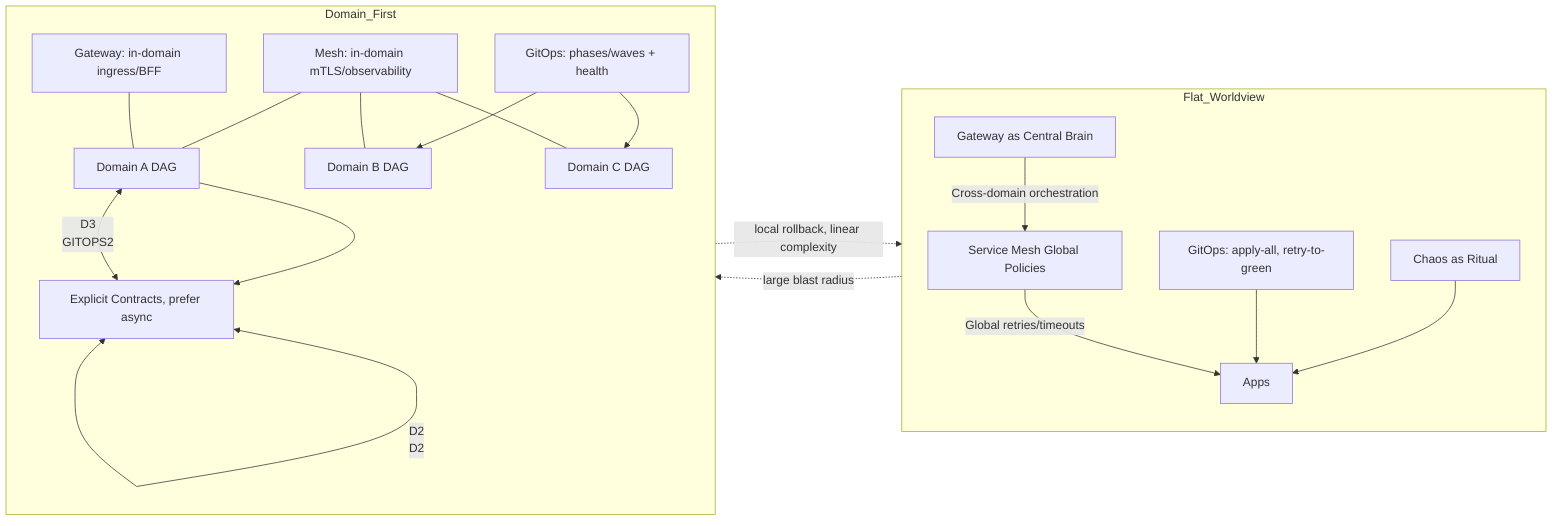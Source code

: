 flowchart LR
  subgraph Flat_Worldview
    GW[Gateway as Central Brain]
    MESH[Service Mesh Global Policies]
    CHAOS[Chaos as Ritual]
    GITOPS["GitOps: apply-all, retry-to-green"]
    GW -->|Cross-domain orchestration| MESH
    MESH -->|Global retries/timeouts| APPS[Apps]
    GITOPS --> APPS
    CHAOS --> APPS
  end

  subgraph Domain_First
    direction TB
    D1[Domain A DAG]
    D2[Domain B DAG]
    D3[Domain C DAG]
    CONTRACTS[Explicit Contracts, prefer async]
    GITOPS2[GitOps: phases/waves + health]
    MESH2[Mesh: in‑domain mTLS/observability]
    GW2[Gateway: in‑domain ingress/BFF]
    D1 --> CONTRACTS <-- D2
    D2 --> CONTRACTS <-- D3
    GITOPS2 --> D1
    GITOPS2 --> D2
    GITOPS2 --> D3
    MESH2 --- D1
    MESH2 --- D2
    MESH2 --- D3
    GW2 --- D1
  end

  Flat_Worldview -. large blast radius .-> Domain_First
  Domain_First -. local rollback, linear complexity .-> Flat_Worldview